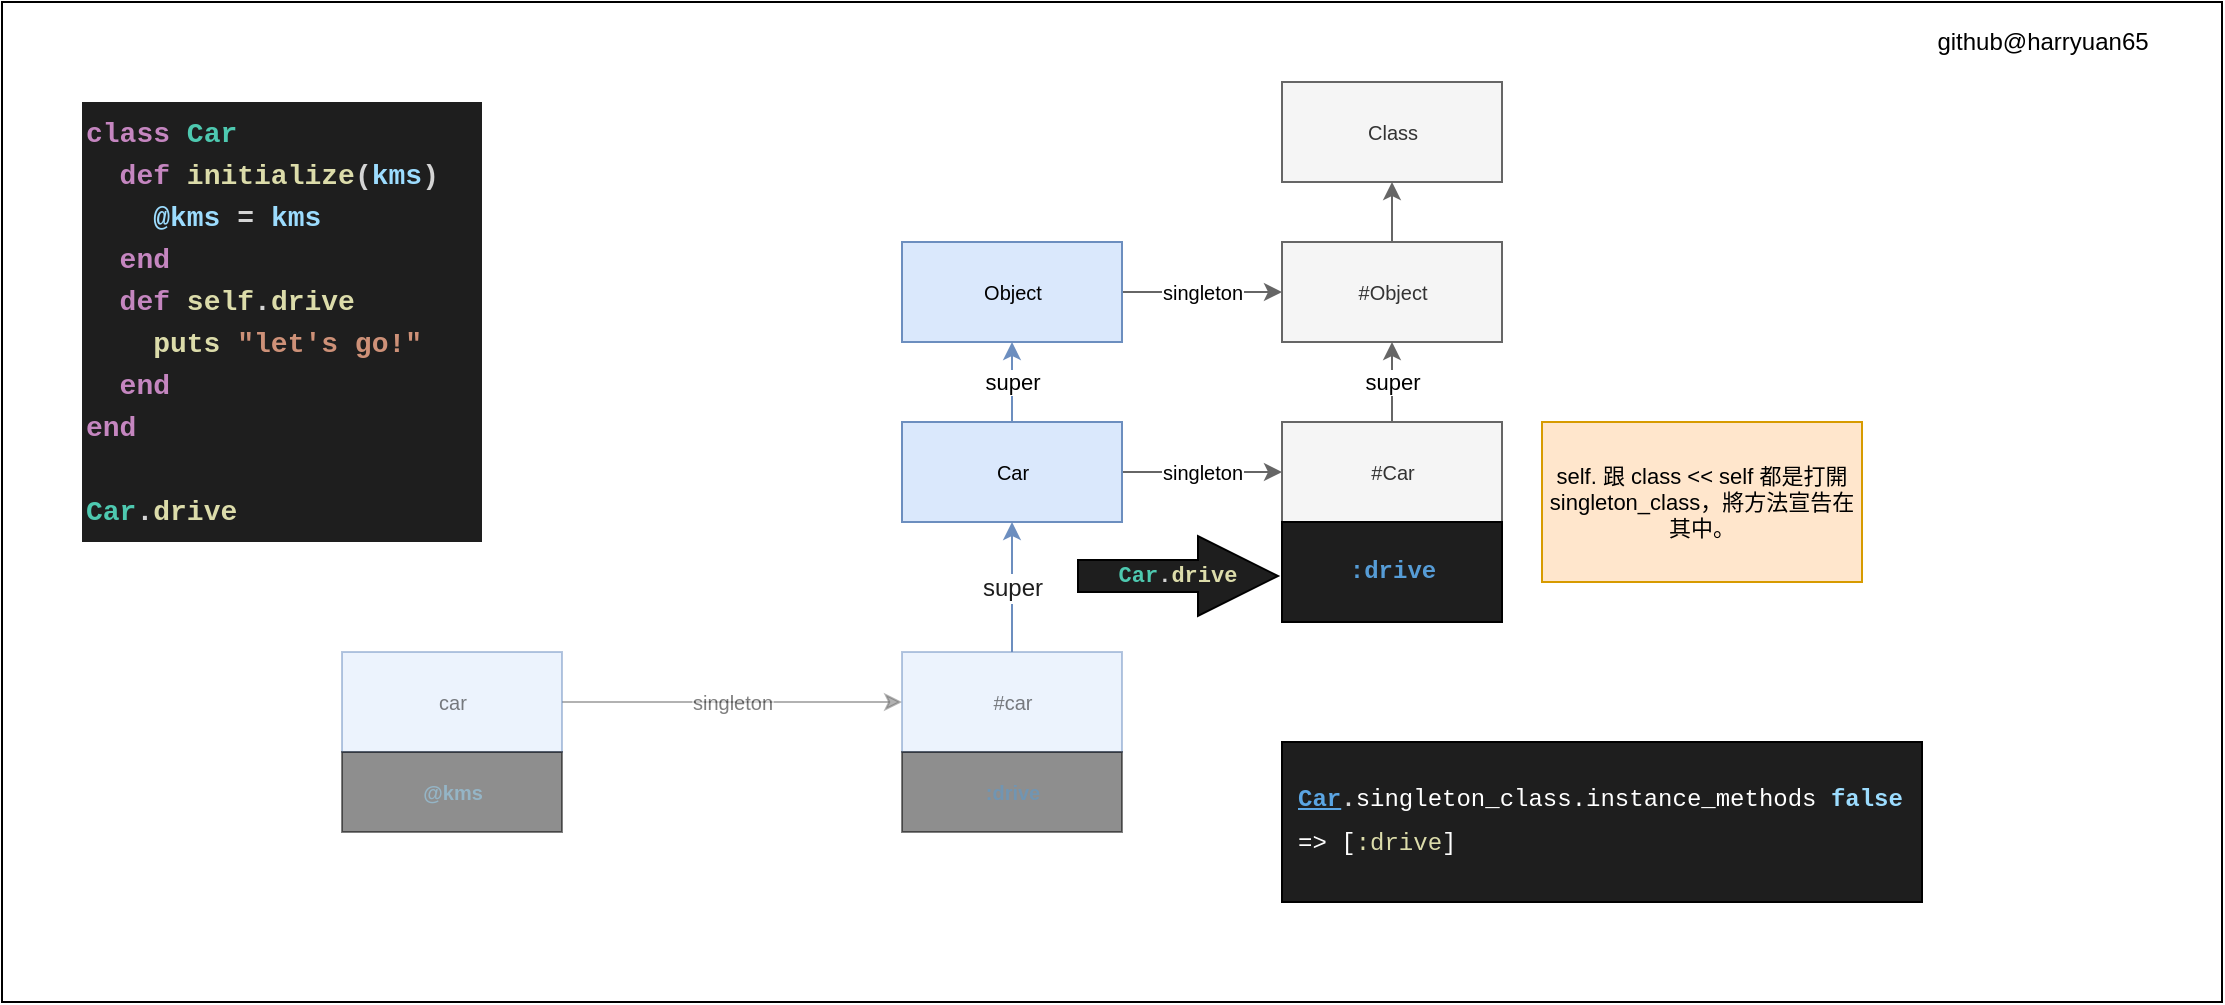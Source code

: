 <mxfile scale="2" border="0">
    <diagram id="1DmJG_v_HB7CN_tW5fvp" name="Page-1">
        <mxGraphModel dx="571" dy="372" grid="1" gridSize="10" guides="1" tooltips="1" connect="1" arrows="1" fold="1" page="1" pageScale="1" pageWidth="827" pageHeight="1169" background="#ffffff" math="0" shadow="0">
            <root>
                <mxCell id="0"/>
                <mxCell id="1" parent="0"/>
                <mxCell id="59" value="" style="rounded=0;whiteSpace=wrap;html=1;" vertex="1" parent="1">
                    <mxGeometry width="1110" height="500" as="geometry"/>
                </mxCell>
                <mxCell id="22" value="singleton" style="edgeStyle=none;html=1;fontSize=10;fillColor=#f5f5f5;strokeColor=#666666;" parent="1" source="20" target="21" edge="1">
                    <mxGeometry relative="1" as="geometry">
                        <mxPoint as="offset"/>
                    </mxGeometry>
                </mxCell>
                <mxCell id="20" value="Object" style="html=1;fontSize=10;fillColor=#dae8fc;strokeColor=#6c8ebf;" parent="1" vertex="1">
                    <mxGeometry x="450" y="120" width="110" height="50" as="geometry"/>
                </mxCell>
                <mxCell id="24" value="" style="edgeStyle=none;html=1;fontSize=10;fillColor=#f5f5f5;strokeColor=#666666;" parent="1" source="21" target="23" edge="1">
                    <mxGeometry relative="1" as="geometry"/>
                </mxCell>
                <mxCell id="21" value="&lt;span style=&quot;font-weight: normal&quot;&gt;#&lt;span&gt;Object&lt;/span&gt;&lt;/span&gt;" style="html=1;fontSize=10;fontStyle=1;fillColor=#f5f5f5;fontColor=#333333;strokeColor=#666666;" parent="1" vertex="1">
                    <mxGeometry x="640" y="120" width="110" height="50" as="geometry"/>
                </mxCell>
                <mxCell id="23" value="Class" style="html=1;fontSize=10;fillColor=#f5f5f5;fontColor=#333333;strokeColor=#666666;" parent="1" vertex="1">
                    <mxGeometry x="640" y="40" width="110" height="50" as="geometry"/>
                </mxCell>
                <mxCell id="29" value="klass" style="edgeStyle=none;html=1;fontSize=10;" parent="1" edge="1">
                    <mxGeometry relative="1" as="geometry">
                        <mxPoint x="560" y="245" as="sourcePoint"/>
                    </mxGeometry>
                </mxCell>
                <mxCell id="33" value="singleton" style="edgeStyle=none;html=1;fontSize=10;fillColor=#f5f5f5;strokeColor=#666666;" parent="1" source="30" target="31" edge="1">
                    <mxGeometry relative="1" as="geometry"/>
                </mxCell>
                <mxCell id="47" value="super" style="edgeStyle=none;html=1;fillColor=#dae8fc;strokeColor=#6c8ebf;" parent="1" source="30" target="20" edge="1">
                    <mxGeometry relative="1" as="geometry"/>
                </mxCell>
                <mxCell id="30" value="Car" style="html=1;fontSize=10;fillColor=#dae8fc;strokeColor=#6c8ebf;" parent="1" vertex="1">
                    <mxGeometry x="450" y="210" width="110" height="50" as="geometry"/>
                </mxCell>
                <mxCell id="48" value="super" style="edgeStyle=none;html=1;fillColor=#f5f5f5;strokeColor=#666666;" parent="1" source="31" target="21" edge="1">
                    <mxGeometry relative="1" as="geometry"/>
                </mxCell>
                <mxCell id="31" value="&lt;span style=&quot;font-weight: normal&quot;&gt;#Car&lt;/span&gt;" style="html=1;fontSize=10;fontStyle=1;fillColor=#f5f5f5;fontColor=#333333;strokeColor=#666666;" parent="1" vertex="1">
                    <mxGeometry x="640" y="210" width="110" height="50" as="geometry"/>
                </mxCell>
                <mxCell id="40" value="singleton" style="edgeStyle=none;html=1;fontSize=10;fillColor=#f5f5f5;strokeColor=#666666;opacity=50;textOpacity=50;" parent="1" source="37" target="38" edge="1">
                    <mxGeometry relative="1" as="geometry"/>
                </mxCell>
                <mxCell id="37" value="car" style="html=1;fontSize=10;fillColor=#dae8fc;strokeColor=#6c8ebf;opacity=50;textOpacity=50;" parent="1" vertex="1">
                    <mxGeometry x="170" y="325" width="110" height="50" as="geometry"/>
                </mxCell>
                <mxCell id="55" value="&lt;font color=&quot;#1e1e1e&quot;&gt;super&lt;/font&gt;" style="edgeStyle=none;html=1;fontSize=12;fontColor=#569CD6;fillColor=#dae8fc;strokeColor=#6c8ebf;entryX=0.5;entryY=1;entryDx=0;entryDy=0;" parent="1" source="38" target="30" edge="1">
                    <mxGeometry relative="1" as="geometry">
                        <mxPoint x="505" y="300" as="targetPoint"/>
                    </mxGeometry>
                </mxCell>
                <mxCell id="38" value="#car" style="html=1;fontSize=10;fillColor=#dae8fc;strokeColor=#6c8ebf;opacity=50;textOpacity=50;" parent="1" vertex="1">
                    <mxGeometry x="450" y="325" width="110" height="50" as="geometry"/>
                </mxCell>
                <mxCell id="41" value="&lt;div style=&quot;font-family: &amp;#34;menlo&amp;#34; , &amp;#34;monaco&amp;#34; , &amp;#34;courier new&amp;#34; , monospace ; font-weight: bold ; font-size: 14px ; line-height: 21px&quot;&gt;&lt;div style=&quot;color: rgb(212 , 212 , 212)&quot;&gt;&lt;span style=&quot;color: #c586c0&quot;&gt;class&lt;/span&gt; &lt;span style=&quot;color: #4ec9b0&quot;&gt;Car&lt;/span&gt;&lt;/div&gt;&lt;div style=&quot;color: rgb(212 , 212 , 212)&quot;&gt;&lt;span style=&quot;color: #c586c0&quot;&gt;&amp;nbsp; def&lt;/span&gt; &lt;span style=&quot;color: #dcdcaa&quot;&gt;initialize&lt;/span&gt;(&lt;span style=&quot;color: #9cdcfe&quot;&gt;kms&lt;/span&gt;)&lt;/div&gt;&lt;div style=&quot;color: rgb(212 , 212 , 212)&quot;&gt;&lt;span style=&quot;color: #9cdcfe&quot;&gt;&amp;nbsp; &amp;nbsp; @kms&lt;/span&gt; = &lt;span style=&quot;color: #9cdcfe&quot;&gt;kms&lt;/span&gt;&lt;/div&gt;&lt;div style=&quot;color: rgb(212 , 212 , 212)&quot;&gt;&lt;span style=&quot;color: #c586c0&quot;&gt;&amp;nbsp; end&lt;/span&gt;&lt;/div&gt;&lt;div&gt;&lt;span style=&quot;color: rgb(197 , 134 , 192)&quot;&gt;&amp;nbsp; def&lt;/span&gt;&lt;font color=&quot;#d4d4d4&quot;&gt;&amp;nbsp;&lt;/font&gt;&lt;font color=&quot;#dcdcaa&quot;&gt;self&lt;/font&gt;&lt;font color=&quot;#d4d4d4&quot;&gt;.&lt;/font&gt;&lt;span style=&quot;color: rgb(220 , 220 , 170)&quot;&gt;drive&lt;/span&gt;&lt;/div&gt;&lt;div style=&quot;color: rgb(212 , 212 , 212)&quot;&gt;&lt;span style=&quot;color: #dcdcaa&quot;&gt;&amp;nbsp; &amp;nbsp; puts&lt;/span&gt; &lt;span style=&quot;color: #ce9178&quot;&gt;&quot;let's go!&quot;&lt;/span&gt;&lt;/div&gt;&lt;div style=&quot;color: rgb(212 , 212 , 212)&quot;&gt;&lt;span style=&quot;color: #c586c0&quot;&gt;&amp;nbsp; end&lt;/span&gt;&lt;/div&gt;&lt;div style=&quot;color: rgb(212 , 212 , 212)&quot;&gt;&lt;span style=&quot;color: #c586c0&quot;&gt;end&lt;/span&gt;&lt;/div&gt;&lt;div style=&quot;color: rgb(212 , 212 , 212)&quot;&gt;  &lt;/div&gt;&lt;div style=&quot;color: rgb(212 , 212 , 212)&quot;&gt;&lt;span style=&quot;color: #9cdcfe&quot;&gt;&lt;br&gt;&lt;/span&gt;&lt;/div&gt;&lt;div style=&quot;color: rgb(212 , 212 , 212)&quot;&gt;&lt;span style=&quot;color: #4ec9b0&quot;&gt;Car&lt;/span&gt;.&lt;span style=&quot;color: rgb(220 , 220 , 170)&quot;&gt;drive&lt;/span&gt;&lt;/div&gt;&lt;/div&gt;" style="text;html=1;align=left;verticalAlign=middle;resizable=0;points=[];autosize=1;strokeColor=none;fillColor=#1E1E1E;spacing=2;labelBackgroundColor=#1e1e1e;" parent="1" vertex="1">
                    <mxGeometry x="40" y="50" width="200" height="220" as="geometry"/>
                </mxCell>
                <mxCell id="46" value="&lt;font color=&quot;#9cdcfe&quot;&gt;@kms&lt;/font&gt;" style="html=1;fontSize=10;fillColor=#1E1E1E;fontStyle=1;opacity=50;textOpacity=50;" parent="1" vertex="1">
                    <mxGeometry x="170" y="375" width="110" height="40" as="geometry"/>
                </mxCell>
                <mxCell id="50" value="&lt;font color=&quot;#569cd6&quot;&gt;:drive&lt;/font&gt;" style="html=1;fontSize=10;fillColor=#1E1E1E;fontStyle=1;opacity=50;textOpacity=50;" parent="1" vertex="1">
                    <mxGeometry x="450" y="375" width="110" height="40" as="geometry"/>
                </mxCell>
                <mxCell id="51" value="&lt;div style=&quot;line-height: 21px&quot;&gt;&lt;div style=&quot;font-family: &amp;#34;menlo&amp;#34; , &amp;#34;monaco&amp;#34; , &amp;#34;courier new&amp;#34; , monospace&quot;&gt;&lt;font style=&quot;font-size: 12px&quot; color=&quot;#5ba5e3&quot;&gt;&lt;u&gt;Car&lt;/u&gt;&lt;/font&gt;&lt;span style=&quot;font-size: 12px ; color: rgb(212 , 212 , 212)&quot;&gt;.&lt;/span&gt;&lt;font color=&quot;#ffffff&quot; style=&quot;font-size: 12px&quot;&gt;&lt;span style=&quot;font-weight: normal&quot;&gt;singleton_class.instance_methods&lt;/span&gt;&lt;/font&gt;&lt;font color=&quot;#dcdcaa&quot; style=&quot;font-size: 12px&quot;&gt;&amp;nbsp;&lt;/font&gt;&lt;font color=&quot;#9cdcfe&quot; style=&quot;font-size: 12px&quot;&gt;false&lt;/font&gt;&lt;br&gt;&lt;/div&gt;&lt;div&gt;&lt;span style=&quot;font-weight: normal&quot;&gt;&lt;span style=&quot;font-family: &amp;#34;menlo&amp;#34; , &amp;#34;monaco&amp;#34; , &amp;#34;courier new&amp;#34; , monospace ; font-size: 12px&quot;&gt;&lt;font color=&quot;#ffffff&quot;&gt;=&amp;gt;&amp;nbsp;&lt;/font&gt;&lt;/span&gt;&lt;span style=&quot;font-size: 12px&quot;&gt;&lt;font face=&quot;menlo, monaco, courier new, monospace&quot; color=&quot;#ffffff&quot;&gt;[&lt;/font&gt;&lt;font color=&quot;#dcdcaa&quot; face=&quot;menlo, monaco, courier new, monospace&quot;&gt;:drive&lt;/font&gt;&lt;font face=&quot;menlo, monaco, courier new, monospace&quot; color=&quot;#ffffff&quot;&gt;]&lt;/font&gt;&lt;/span&gt;&lt;/span&gt;&lt;/div&gt;&lt;/div&gt;" style="html=1;fontSize=10;fillColor=#1E1E1E;fontStyle=1;labelBackgroundColor=none;align=left;spacing=8;" parent="1" vertex="1">
                    <mxGeometry x="640" y="370" width="320" height="80" as="geometry"/>
                </mxCell>
                <mxCell id="53" value="&lt;span style=&quot;font-family: menlo, monaco, &amp;quot;courier new&amp;quot;, monospace; font-size: 11px; font-weight: 700; text-align: left; background-color: rgb(30, 30, 30); color: rgb(78, 201, 176);&quot;&gt;Car&lt;/span&gt;&lt;span style=&quot;color: rgb(212, 212, 212); font-family: menlo, monaco, &amp;quot;courier new&amp;quot;, monospace; font-size: 11px; font-weight: 700; text-align: left; background-color: rgb(30, 30, 30);&quot;&gt;.&lt;/span&gt;&lt;span style=&quot;font-family: menlo, monaco, &amp;quot;courier new&amp;quot;, monospace; font-size: 11px; font-weight: 700; text-align: left; background-color: rgb(30, 30, 30); color: rgb(220, 220, 170);&quot;&gt;drive&lt;/span&gt;" style="shape=singleArrow;whiteSpace=wrap;html=1;arrowWidth=0.4;arrowSize=0.4;labelBackgroundColor=none;fontSize=11;fontColor=#569CD6;fillColor=#1E1E1E;" parent="1" vertex="1">
                    <mxGeometry x="538" y="267" width="100" height="40" as="geometry"/>
                </mxCell>
                <mxCell id="56" value="&lt;div style=&quot;background-color: rgb(30 , 30 , 30) ; font-family: &amp;#34;menlo&amp;#34; , &amp;#34;monaco&amp;#34; , &amp;#34;courier new&amp;#34; , monospace ; font-size: 12px ; line-height: 21px&quot;&gt;&lt;span style=&quot;color: rgb(86 , 156 , 214)&quot;&gt;:drive&lt;/span&gt;&lt;br&gt;&lt;/div&gt;" style="html=1;fontSize=10;fillColor=#1E1E1E;fontStyle=1" parent="1" vertex="1">
                    <mxGeometry x="640" y="260" width="110" height="50" as="geometry"/>
                </mxCell>
                <mxCell id="57" value="self. 跟 class &amp;lt;&amp;lt; self 都是打開 singleton_class，將方法宣告在其中。" style="whiteSpace=wrap;html=1;fontSize=11;fillColor=#ffe6cc;strokeColor=#d79b00;" parent="1" vertex="1">
                    <mxGeometry x="770" y="210" width="160" height="80" as="geometry"/>
                </mxCell>
                <mxCell id="58" value="github@harryuan65" style="text;html=1;align=center;verticalAlign=middle;resizable=0;points=[];autosize=1;strokeColor=none;fillColor=none;" vertex="1" parent="1">
                    <mxGeometry x="960" y="10" width="120" height="20" as="geometry"/>
                </mxCell>
            </root>
        </mxGraphModel>
    </diagram>
</mxfile>